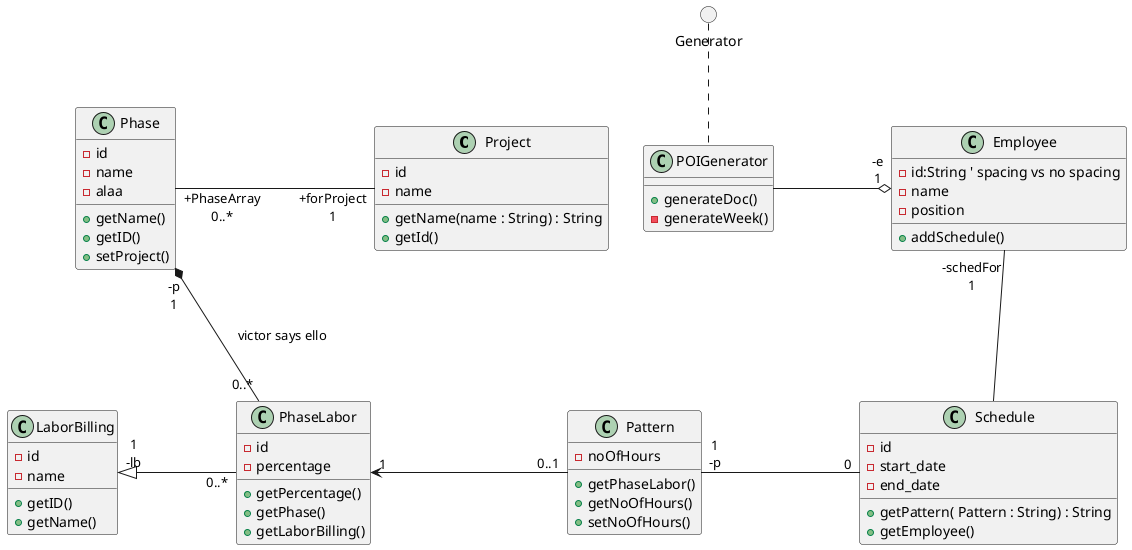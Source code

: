 @startuml
' Class declarations
class Project {
  - id
  - name
  + getName(name : String) : String
  + getId()
}

class Phase {
  - id
  - name
  - alaa
  + getName()
  + getID()
  + setProject()
}

class POIGenerator {
  + generateDoc()
  - generateWeek()
}

class Employee {
  - id:String ' spacing vs no spacing
  - name
  - position 
  + addSchedule()
}

class Schedule {
  - id 
  - start_date
  - end_date
  + getPattern( Pattern : String) : String
  + getEmployee()
}

class Pattern {
  - noOfHours
  + getPhaseLabor()
  + getNoOfHours()
  + setNoOfHours()
}

class PhaseLabor {
  - id 
  - percentage
  + getPercentage()
  + getPhase()
  + getLaborBilling()
}

class LaborBilling {
  - id 
  - name
  + getID()
  + getName()
}

circle Generator

' Relationships
Project "+forProject\n1" -l-  "+PhaseArray\n0..*" Phase : \t\t\t\t\t\t
Generator .d. POIGenerator
POIGenerator -r--o "-e\n1" Employee: \t\t\t
Employee "-schedFor\n1" -d-  Schedule: \n\n\n
Schedule "0" -l- "1\n-p" Pattern: \t\t\t
Pattern "0..1" -l-> "1" PhaseLabor: \t\t\t
PhaseLabor "0..*" -l-|> "1\n-lb" LaborBilling: \t\t\t
PhaseLabor "0..*" -u-* "-p\n1" Phase: victor says ello
@enduml
